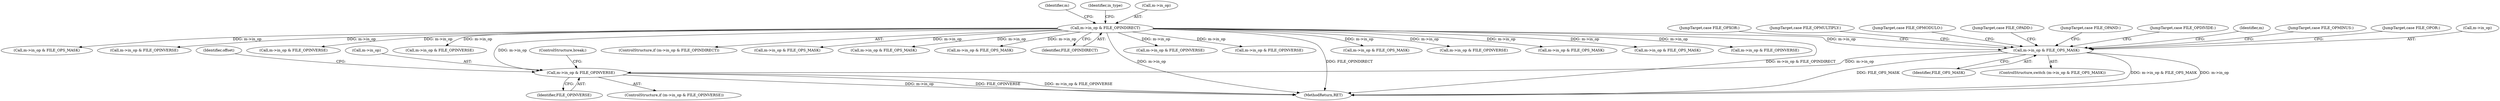 digraph "0_file_447558595a3650db2886cd2f416ad0beba965801@pointer" {
"1000527" [label="(Call,m->in_op & FILE_OPINVERSE)"];
"1000442" [label="(Call,m->in_op & FILE_OPS_MASK)"];
"1000230" [label="(Call,m->in_op & FILE_OPINDIRECT)"];
"1000531" [label="(Identifier,FILE_OPINVERSE)"];
"1000484" [label="(JumpTarget,case FILE_OPMINUS:)"];
"1002243" [label="(Call,m->in_op & FILE_OPINVERSE)"];
"1000526" [label="(ControlStructure,if (m->in_op & FILE_OPINVERSE))"];
"1002158" [label="(Call,m->in_op & FILE_OPS_MASK)"];
"1000457" [label="(JumpTarget,case FILE_OPOR:)"];
"1000762" [label="(Call,m->in_op & FILE_OPS_MASK)"];
"1000955" [label="(Call,m->in_op & FILE_OPINVERSE)"];
"1000443" [label="(Call,m->in_op)"];
"1000528" [label="(Call,m->in_op)"];
"1000466" [label="(JumpTarget,case FILE_OPXOR:)"];
"1001800" [label="(Call,m->in_op & FILE_OPS_MASK)"];
"1002137" [label="(Call,m->in_op & FILE_OPINVERSE)"];
"1000527" [label="(Call,m->in_op & FILE_OPINVERSE)"];
"1000239" [label="(Identifier,m)"];
"1000741" [label="(Call,m->in_op & FILE_OPINVERSE)"];
"1001420" [label="(Call,m->in_op & FILE_OPINVERSE)"];
"1000493" [label="(JumpTarget,case FILE_OPMULTIPLY:)"];
"1000511" [label="(JumpTarget,case FILE_OPMODULO:)"];
"1000475" [label="(JumpTarget,case FILE_OPADD:)"];
"1000229" [label="(ControlStructure,if (m->in_op & FILE_OPINDIRECT))"];
"1002713" [label="(MethodReturn,RET)"];
"1000442" [label="(Call,m->in_op & FILE_OPS_MASK)"];
"1000230" [label="(Call,m->in_op & FILE_OPINDIRECT)"];
"1001442" [label="(Call,m->in_op & FILE_OPS_MASK)"];
"1000448" [label="(JumpTarget,case FILE_OPAND:)"];
"1000423" [label="(Identifier,in_type)"];
"1001083" [label="(Call,m->in_op & FILE_OPS_MASK)"];
"1000231" [label="(Call,m->in_op)"];
"1000976" [label="(Call,m->in_op & FILE_OPS_MASK)"];
"1000234" [label="(Identifier,FILE_OPINDIRECT)"];
"1000535" [label="(ControlStructure,break;)"];
"1001779" [label="(Call,m->in_op & FILE_OPINVERSE)"];
"1001061" [label="(Call,m->in_op & FILE_OPINVERSE)"];
"1000548" [label="(Call,m->in_op & FILE_OPS_MASK)"];
"1000502" [label="(JumpTarget,case FILE_OPDIVIDE:)"];
"1000529" [label="(Identifier,m)"];
"1000533" [label="(Identifier,offset)"];
"1000446" [label="(Identifier,FILE_OPS_MASK)"];
"1000441" [label="(ControlStructure,switch (m->in_op & FILE_OPS_MASK))"];
"1000527" -> "1000526"  [label="AST: "];
"1000527" -> "1000531"  [label="CFG: "];
"1000528" -> "1000527"  [label="AST: "];
"1000531" -> "1000527"  [label="AST: "];
"1000533" -> "1000527"  [label="CFG: "];
"1000535" -> "1000527"  [label="CFG: "];
"1000527" -> "1002713"  [label="DDG: m->in_op"];
"1000527" -> "1002713"  [label="DDG: FILE_OPINVERSE"];
"1000527" -> "1002713"  [label="DDG: m->in_op & FILE_OPINVERSE"];
"1000442" -> "1000527"  [label="DDG: m->in_op"];
"1000230" -> "1000527"  [label="DDG: m->in_op"];
"1000442" -> "1000441"  [label="AST: "];
"1000442" -> "1000446"  [label="CFG: "];
"1000443" -> "1000442"  [label="AST: "];
"1000446" -> "1000442"  [label="AST: "];
"1000448" -> "1000442"  [label="CFG: "];
"1000457" -> "1000442"  [label="CFG: "];
"1000466" -> "1000442"  [label="CFG: "];
"1000475" -> "1000442"  [label="CFG: "];
"1000484" -> "1000442"  [label="CFG: "];
"1000493" -> "1000442"  [label="CFG: "];
"1000502" -> "1000442"  [label="CFG: "];
"1000511" -> "1000442"  [label="CFG: "];
"1000529" -> "1000442"  [label="CFG: "];
"1000442" -> "1002713"  [label="DDG: m->in_op & FILE_OPS_MASK"];
"1000442" -> "1002713"  [label="DDG: m->in_op"];
"1000442" -> "1002713"  [label="DDG: FILE_OPS_MASK"];
"1000230" -> "1000442"  [label="DDG: m->in_op"];
"1000230" -> "1000229"  [label="AST: "];
"1000230" -> "1000234"  [label="CFG: "];
"1000231" -> "1000230"  [label="AST: "];
"1000234" -> "1000230"  [label="AST: "];
"1000239" -> "1000230"  [label="CFG: "];
"1000423" -> "1000230"  [label="CFG: "];
"1000230" -> "1002713"  [label="DDG: m->in_op"];
"1000230" -> "1002713"  [label="DDG: FILE_OPINDIRECT"];
"1000230" -> "1002713"  [label="DDG: m->in_op & FILE_OPINDIRECT"];
"1000230" -> "1000548"  [label="DDG: m->in_op"];
"1000230" -> "1000741"  [label="DDG: m->in_op"];
"1000230" -> "1000762"  [label="DDG: m->in_op"];
"1000230" -> "1000955"  [label="DDG: m->in_op"];
"1000230" -> "1000976"  [label="DDG: m->in_op"];
"1000230" -> "1001061"  [label="DDG: m->in_op"];
"1000230" -> "1001083"  [label="DDG: m->in_op"];
"1000230" -> "1001420"  [label="DDG: m->in_op"];
"1000230" -> "1001442"  [label="DDG: m->in_op"];
"1000230" -> "1001779"  [label="DDG: m->in_op"];
"1000230" -> "1001800"  [label="DDG: m->in_op"];
"1000230" -> "1002137"  [label="DDG: m->in_op"];
"1000230" -> "1002158"  [label="DDG: m->in_op"];
"1000230" -> "1002243"  [label="DDG: m->in_op"];
}
